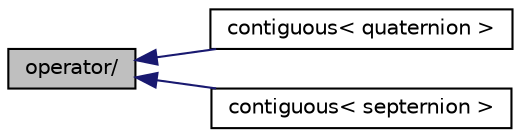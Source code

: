 digraph "operator/"
{
  bgcolor="transparent";
  edge [fontname="Helvetica",fontsize="10",labelfontname="Helvetica",labelfontsize="10"];
  node [fontname="Helvetica",fontsize="10",shape=record];
  rankdir="LR";
  Node1 [label="operator/",height=0.2,width=0.4,color="black", fillcolor="grey75", style="filled", fontcolor="black"];
  Node1 -> Node2 [dir="back",color="midnightblue",fontsize="10",style="solid",fontname="Helvetica"];
  Node2 [label="contiguous\< quaternion \>",height=0.2,width=0.4,color="black",URL="$a10758.html#a3eec73f3778b018e92f7190be4a6eb92",tooltip="Data associated with quaternion type are contiguous. "];
  Node1 -> Node3 [dir="back",color="midnightblue",fontsize="10",style="solid",fontname="Helvetica"];
  Node3 [label="contiguous\< septernion \>",height=0.2,width=0.4,color="black",URL="$a10758.html#af4b73ee820f019d5f7359f07d1cf2d6b",tooltip="Data associated with septernion type are contiguous. "];
}
